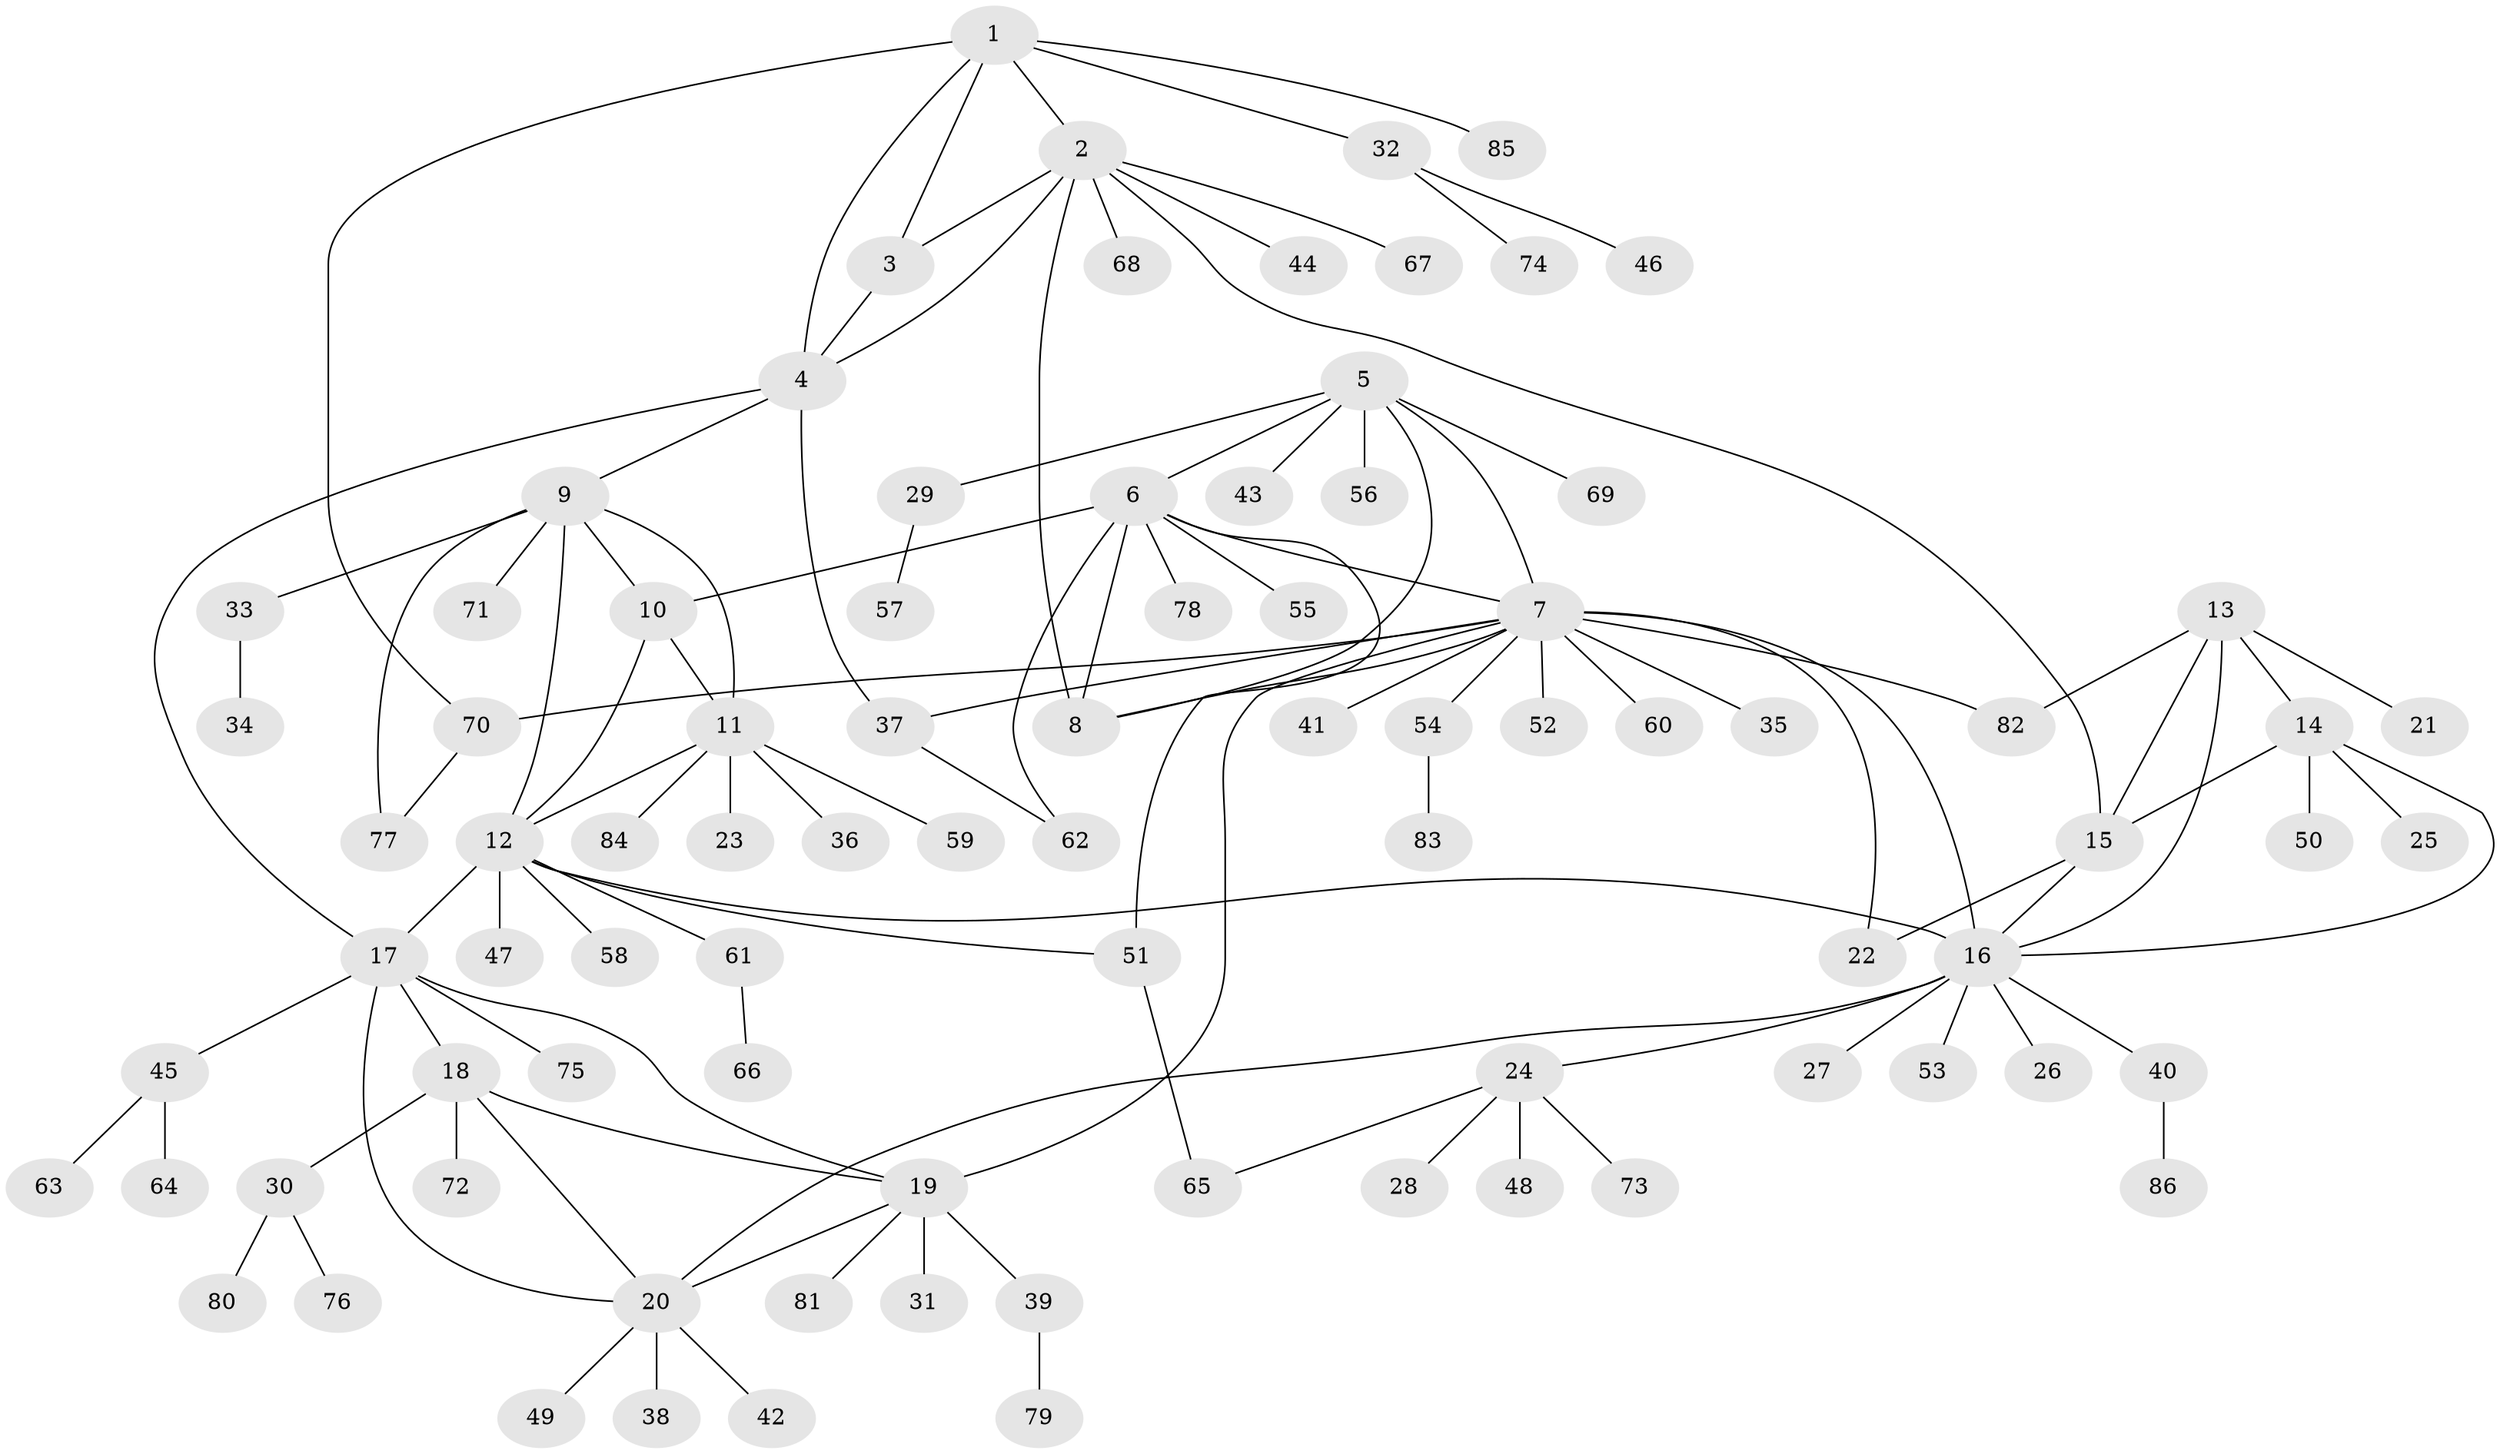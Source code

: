 // coarse degree distribution, {6: 0.13114754098360656, 1: 0.5081967213114754, 4: 0.09836065573770492, 2: 0.13114754098360656, 8: 0.01639344262295082, 3: 0.04918032786885246, 13: 0.01639344262295082, 9: 0.01639344262295082, 5: 0.01639344262295082, 7: 0.01639344262295082}
// Generated by graph-tools (version 1.1) at 2025/37/03/04/25 23:37:45]
// undirected, 86 vertices, 114 edges
graph export_dot {
  node [color=gray90,style=filled];
  1;
  2;
  3;
  4;
  5;
  6;
  7;
  8;
  9;
  10;
  11;
  12;
  13;
  14;
  15;
  16;
  17;
  18;
  19;
  20;
  21;
  22;
  23;
  24;
  25;
  26;
  27;
  28;
  29;
  30;
  31;
  32;
  33;
  34;
  35;
  36;
  37;
  38;
  39;
  40;
  41;
  42;
  43;
  44;
  45;
  46;
  47;
  48;
  49;
  50;
  51;
  52;
  53;
  54;
  55;
  56;
  57;
  58;
  59;
  60;
  61;
  62;
  63;
  64;
  65;
  66;
  67;
  68;
  69;
  70;
  71;
  72;
  73;
  74;
  75;
  76;
  77;
  78;
  79;
  80;
  81;
  82;
  83;
  84;
  85;
  86;
  1 -- 2;
  1 -- 3;
  1 -- 4;
  1 -- 32;
  1 -- 70;
  1 -- 85;
  2 -- 3;
  2 -- 4;
  2 -- 8;
  2 -- 15;
  2 -- 44;
  2 -- 67;
  2 -- 68;
  3 -- 4;
  4 -- 9;
  4 -- 17;
  4 -- 37;
  5 -- 6;
  5 -- 7;
  5 -- 8;
  5 -- 29;
  5 -- 43;
  5 -- 56;
  5 -- 69;
  6 -- 7;
  6 -- 8;
  6 -- 10;
  6 -- 51;
  6 -- 55;
  6 -- 62;
  6 -- 78;
  7 -- 8;
  7 -- 16;
  7 -- 19;
  7 -- 22;
  7 -- 35;
  7 -- 37;
  7 -- 41;
  7 -- 52;
  7 -- 54;
  7 -- 60;
  7 -- 70;
  7 -- 82;
  9 -- 10;
  9 -- 11;
  9 -- 12;
  9 -- 33;
  9 -- 71;
  9 -- 77;
  10 -- 11;
  10 -- 12;
  11 -- 12;
  11 -- 23;
  11 -- 36;
  11 -- 59;
  11 -- 84;
  12 -- 16;
  12 -- 17;
  12 -- 47;
  12 -- 51;
  12 -- 58;
  12 -- 61;
  13 -- 14;
  13 -- 15;
  13 -- 16;
  13 -- 21;
  13 -- 82;
  14 -- 15;
  14 -- 16;
  14 -- 25;
  14 -- 50;
  15 -- 16;
  15 -- 22;
  16 -- 20;
  16 -- 24;
  16 -- 26;
  16 -- 27;
  16 -- 40;
  16 -- 53;
  17 -- 18;
  17 -- 19;
  17 -- 20;
  17 -- 45;
  17 -- 75;
  18 -- 19;
  18 -- 20;
  18 -- 30;
  18 -- 72;
  19 -- 20;
  19 -- 31;
  19 -- 39;
  19 -- 81;
  20 -- 38;
  20 -- 42;
  20 -- 49;
  24 -- 28;
  24 -- 48;
  24 -- 65;
  24 -- 73;
  29 -- 57;
  30 -- 76;
  30 -- 80;
  32 -- 46;
  32 -- 74;
  33 -- 34;
  37 -- 62;
  39 -- 79;
  40 -- 86;
  45 -- 63;
  45 -- 64;
  51 -- 65;
  54 -- 83;
  61 -- 66;
  70 -- 77;
}
